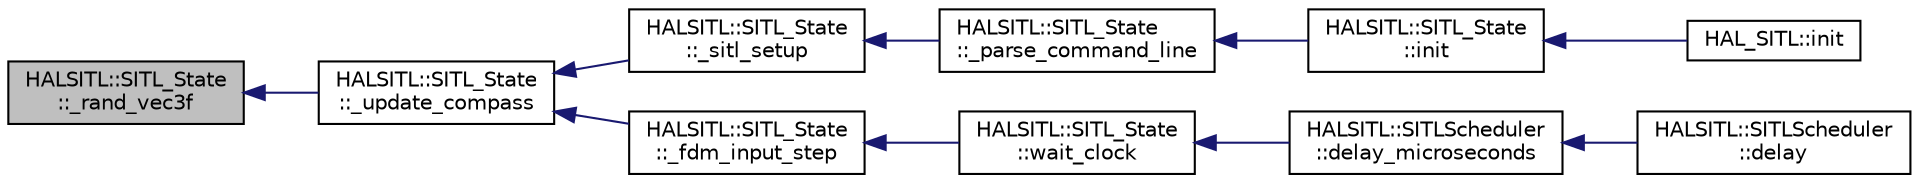 digraph "HALSITL::SITL_State::_rand_vec3f"
{
 // INTERACTIVE_SVG=YES
  edge [fontname="Helvetica",fontsize="10",labelfontname="Helvetica",labelfontsize="10"];
  node [fontname="Helvetica",fontsize="10",shape=record];
  rankdir="LR";
  Node1 [label="HALSITL::SITL_State\l::_rand_vec3f",height=0.2,width=0.4,color="black", fillcolor="grey75", style="filled" fontcolor="black"];
  Node1 -> Node2 [dir="back",color="midnightblue",fontsize="10",style="solid",fontname="Helvetica"];
  Node2 [label="HALSITL::SITL_State\l::_update_compass",height=0.2,width=0.4,color="black", fillcolor="white", style="filled",URL="$classHALSITL_1_1SITL__State.html#aa519ffad661a850c5b8534c2973fd888"];
  Node2 -> Node3 [dir="back",color="midnightblue",fontsize="10",style="solid",fontname="Helvetica"];
  Node3 [label="HALSITL::SITL_State\l::_sitl_setup",height=0.2,width=0.4,color="black", fillcolor="white", style="filled",URL="$classHALSITL_1_1SITL__State.html#a431cc90b2798830af85bcd65d0dade9f"];
  Node3 -> Node4 [dir="back",color="midnightblue",fontsize="10",style="solid",fontname="Helvetica"];
  Node4 [label="HALSITL::SITL_State\l::_parse_command_line",height=0.2,width=0.4,color="black", fillcolor="white", style="filled",URL="$classHALSITL_1_1SITL__State.html#a5211ba971055052489d9817c3388c4c2"];
  Node4 -> Node5 [dir="back",color="midnightblue",fontsize="10",style="solid",fontname="Helvetica"];
  Node5 [label="HALSITL::SITL_State\l::init",height=0.2,width=0.4,color="black", fillcolor="white", style="filled",URL="$classHALSITL_1_1SITL__State.html#a7059cb4e279007aae9b06757a68c15af"];
  Node5 -> Node6 [dir="back",color="midnightblue",fontsize="10",style="solid",fontname="Helvetica"];
  Node6 [label="HAL_SITL::init",height=0.2,width=0.4,color="black", fillcolor="white", style="filled",URL="$classHAL__SITL.html#aaee5180f1c92899c19422d24a3ec42d3"];
  Node2 -> Node7 [dir="back",color="midnightblue",fontsize="10",style="solid",fontname="Helvetica"];
  Node7 [label="HALSITL::SITL_State\l::_fdm_input_step",height=0.2,width=0.4,color="black", fillcolor="white", style="filled",URL="$classHALSITL_1_1SITL__State.html#ae31c93a26ca780bb508dded2498e2e93"];
  Node7 -> Node8 [dir="back",color="midnightblue",fontsize="10",style="solid",fontname="Helvetica"];
  Node8 [label="HALSITL::SITL_State\l::wait_clock",height=0.2,width=0.4,color="black", fillcolor="white", style="filled",URL="$classHALSITL_1_1SITL__State.html#a3eeaf330efded46259bbf64fc53e6b9f"];
  Node8 -> Node9 [dir="back",color="midnightblue",fontsize="10",style="solid",fontname="Helvetica"];
  Node9 [label="HALSITL::SITLScheduler\l::delay_microseconds",height=0.2,width=0.4,color="black", fillcolor="white", style="filled",URL="$classHALSITL_1_1SITLScheduler.html#a4128e7f01b3e88fcb890ed98d91e9b10"];
  Node9 -> Node10 [dir="back",color="midnightblue",fontsize="10",style="solid",fontname="Helvetica"];
  Node10 [label="HALSITL::SITLScheduler\l::delay",height=0.2,width=0.4,color="black", fillcolor="white", style="filled",URL="$classHALSITL_1_1SITLScheduler.html#af7f89d00311bc23d39e38d1a0861cc42"];
}
